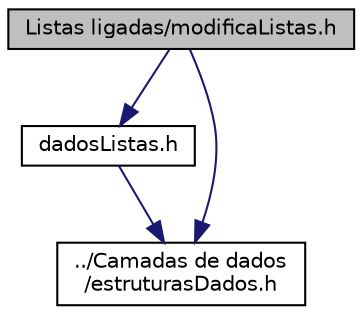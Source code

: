 digraph "Listas ligadas/modificaListas.h"
{
  edge [fontname="Helvetica",fontsize="10",labelfontname="Helvetica",labelfontsize="10"];
  node [fontname="Helvetica",fontsize="10",shape=record];
  Node0 [label="Listas ligadas/modificaListas.h",height=0.2,width=0.4,color="black", fillcolor="grey75", style="filled", fontcolor="black"];
  Node0 -> Node1 [color="midnightblue",fontsize="10",style="solid"];
  Node1 [label="dadosListas.h",height=0.2,width=0.4,color="black", fillcolor="white", style="filled",URL="$dadosListas_8h.html"];
  Node1 -> Node2 [color="midnightblue",fontsize="10",style="solid"];
  Node2 [label="../Camadas de dados\l/estruturasDados.h",height=0.2,width=0.4,color="black", fillcolor="white", style="filled",URL="$estruturasDados_8h.html"];
  Node0 -> Node2 [color="midnightblue",fontsize="10",style="solid"];
}
